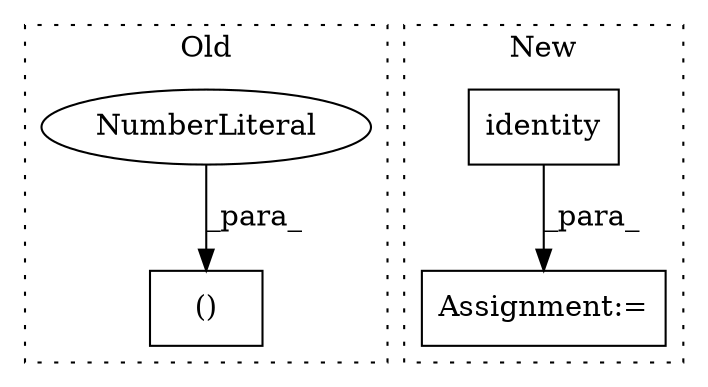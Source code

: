 digraph G {
subgraph cluster0 {
1 [label="()" a="106" s="20946" l="15" shape="box"];
4 [label="NumberLiteral" a="34" s="20960" l="1" shape="ellipse"];
label = "Old";
style="dotted";
}
subgraph cluster1 {
2 [label="identity" a="32" s="20599,20617" l="9,1" shape="box"];
3 [label="Assignment:=" a="7" s="20657" l="1" shape="box"];
label = "New";
style="dotted";
}
2 -> 3 [label="_para_"];
4 -> 1 [label="_para_"];
}